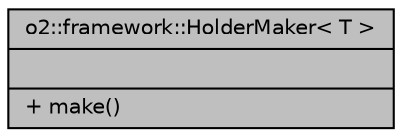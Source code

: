 digraph "o2::framework::HolderMaker&lt; T &gt;"
{
 // INTERACTIVE_SVG=YES
  bgcolor="transparent";
  edge [fontname="Helvetica",fontsize="10",labelfontname="Helvetica",labelfontsize="10"];
  node [fontname="Helvetica",fontsize="10",shape=record];
  Node1 [label="{o2::framework::HolderMaker\< T \>\n||+ make()\l}",height=0.2,width=0.4,color="black", fillcolor="grey75", style="filled", fontcolor="black"];
}
